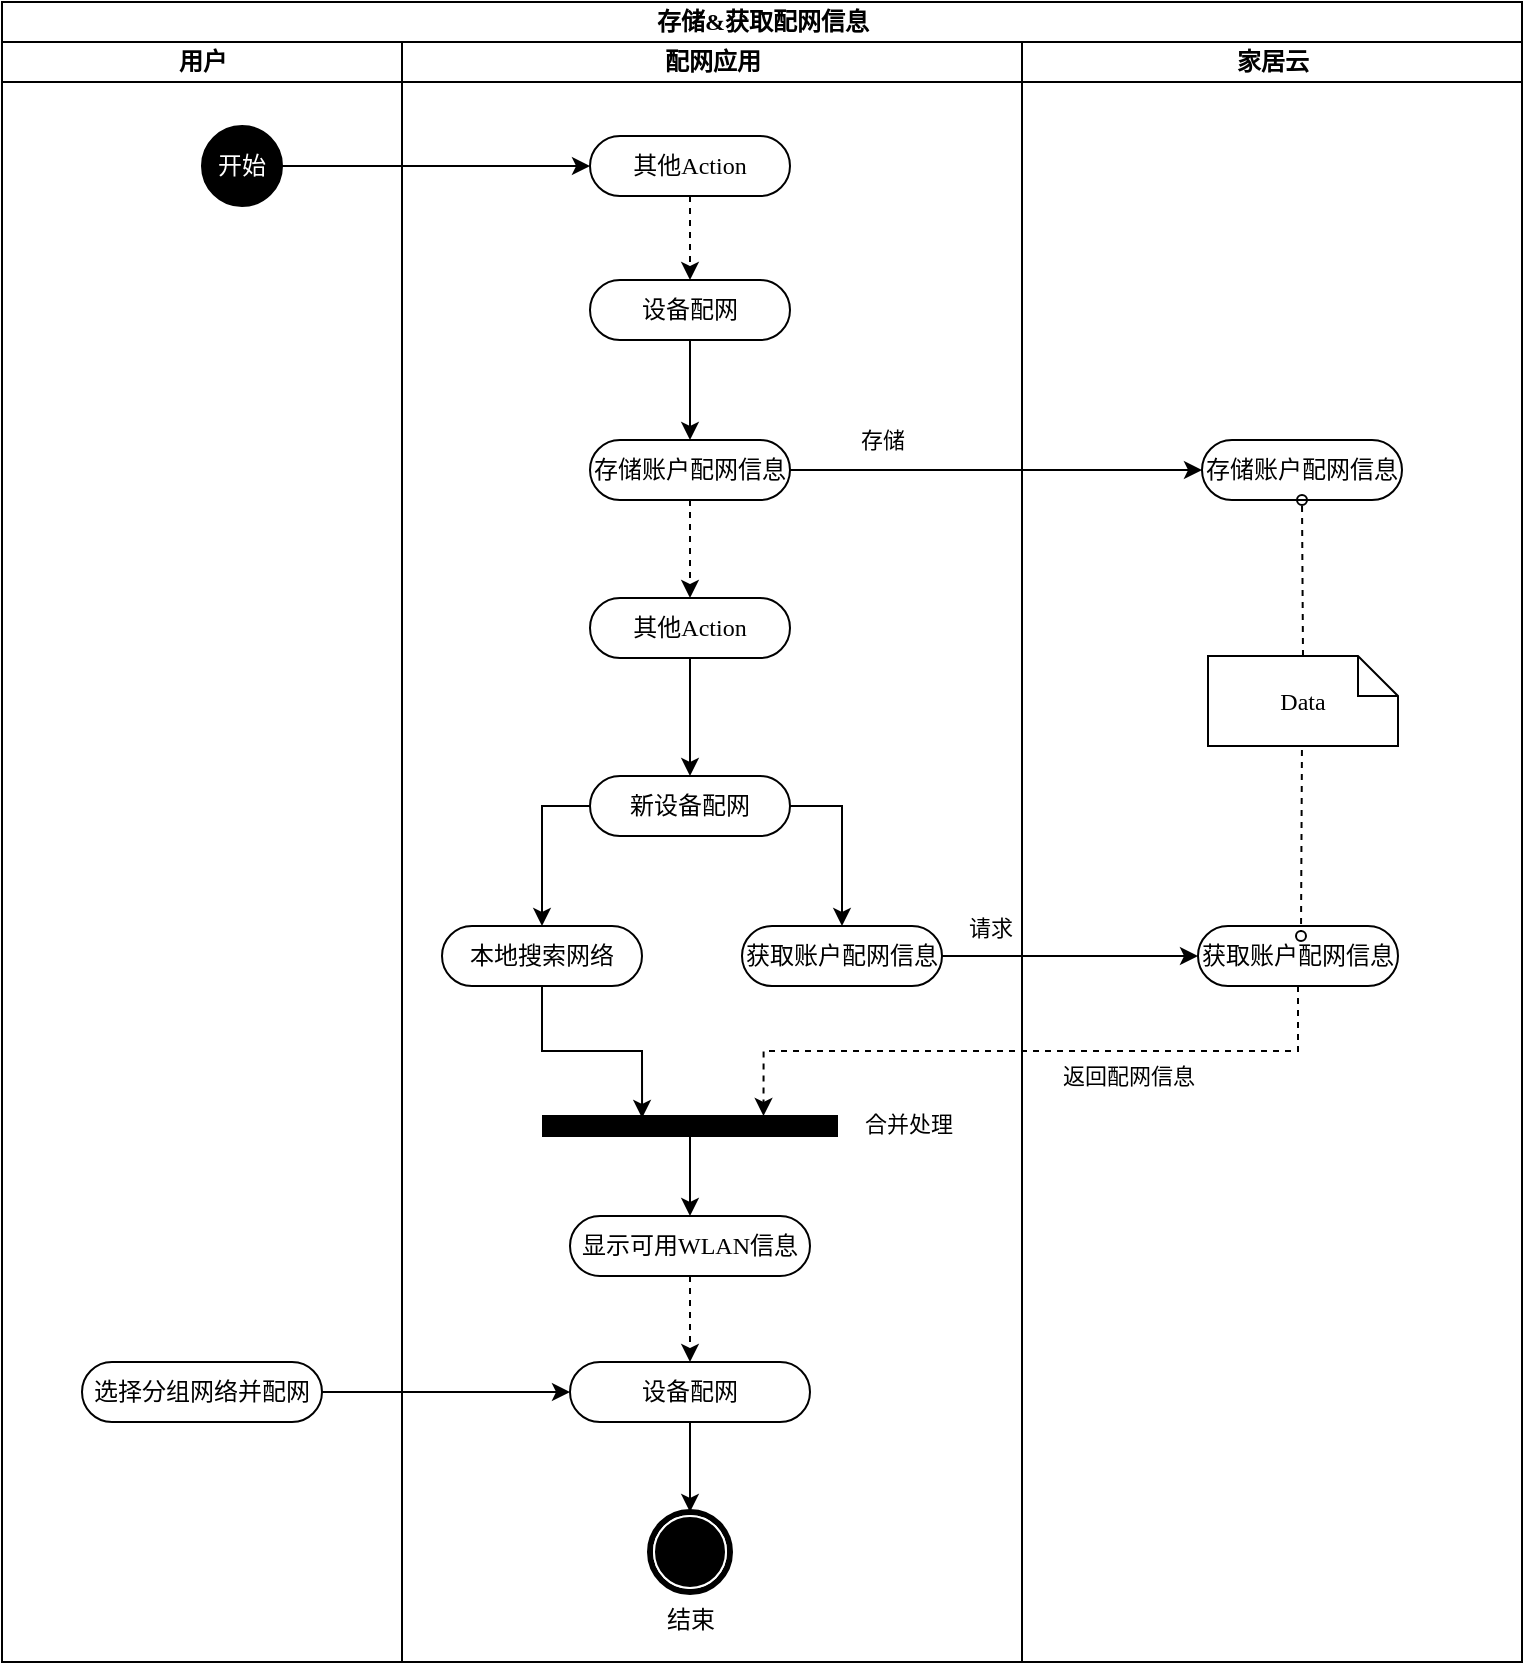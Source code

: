 <mxfile version="13.4.2" type="github">
  <diagram id="kgpKYQtTHZ0yAKxKKP6v" name="Page-1">
    <mxGraphModel dx="1422" dy="794" grid="1" gridSize="10" guides="1" tooltips="1" connect="1" arrows="1" fold="1" page="1" pageScale="1" pageWidth="850" pageHeight="1100" math="0" shadow="0">
      <root>
        <mxCell id="0" />
        <mxCell id="1" parent="0" />
        <mxCell id="CK65BjCgghkq_DTN6lFj-6" value="存储&amp;amp;获取配网信息" style="swimlane;html=1;childLayout=stackLayout;startSize=20;rounded=0;shadow=0;comic=0;labelBackgroundColor=none;strokeWidth=1;fontFamily=Verdana;fontSize=12;align=center;" parent="1" vertex="1">
          <mxGeometry x="40" y="20" width="760" height="830" as="geometry" />
        </mxCell>
        <mxCell id="CK65BjCgghkq_DTN6lFj-7" value="用户" style="swimlane;html=1;startSize=20;" parent="CK65BjCgghkq_DTN6lFj-6" vertex="1">
          <mxGeometry y="20" width="200" height="810" as="geometry" />
        </mxCell>
        <mxCell id="bpKa09PkJrvdBUxAPnXe-4" value="选择分组网络并配网" style="rounded=1;whiteSpace=wrap;html=1;shadow=0;comic=0;labelBackgroundColor=none;strokeWidth=1;fontFamily=Verdana;fontSize=12;align=center;arcSize=50;" vertex="1" parent="CK65BjCgghkq_DTN6lFj-7">
          <mxGeometry x="40" y="660" width="120" height="30" as="geometry" />
        </mxCell>
        <mxCell id="CK65BjCgghkq_DTN6lFj-1" value="&lt;font color=&quot;#ffffff&quot;&gt;开始&lt;/font&gt;" style="ellipse;whiteSpace=wrap;html=1;rounded=0;shadow=0;comic=0;labelBackgroundColor=none;strokeWidth=1;fillColor=#000000;fontFamily=Verdana;fontSize=12;align=center;" parent="CK65BjCgghkq_DTN6lFj-7" vertex="1">
          <mxGeometry x="100" y="42" width="40" height="40" as="geometry" />
        </mxCell>
        <mxCell id="CK65BjCgghkq_DTN6lFj-11" value="配网应用" style="swimlane;html=1;startSize=20;" parent="CK65BjCgghkq_DTN6lFj-6" vertex="1">
          <mxGeometry x="200" y="20" width="310" height="810" as="geometry" />
        </mxCell>
        <mxCell id="CK65BjCgghkq_DTN6lFj-22" style="edgeStyle=orthogonalEdgeStyle;rounded=0;orthogonalLoop=1;jettySize=auto;html=1;exitX=0.5;exitY=1;exitDx=0;exitDy=0;dashed=1;" parent="CK65BjCgghkq_DTN6lFj-11" source="CK65BjCgghkq_DTN6lFj-4" target="CK65BjCgghkq_DTN6lFj-21" edge="1">
          <mxGeometry relative="1" as="geometry" />
        </mxCell>
        <mxCell id="CK65BjCgghkq_DTN6lFj-4" value="存储账户配网信息" style="rounded=1;whiteSpace=wrap;html=1;shadow=0;comic=0;labelBackgroundColor=none;strokeWidth=1;fontFamily=Verdana;fontSize=12;align=center;arcSize=50;" parent="CK65BjCgghkq_DTN6lFj-11" vertex="1">
          <mxGeometry x="94" y="199" width="100" height="30" as="geometry" />
        </mxCell>
        <mxCell id="CK65BjCgghkq_DTN6lFj-14" style="edgeStyle=orthogonalEdgeStyle;rounded=0;orthogonalLoop=1;jettySize=auto;html=1;exitX=0.5;exitY=1;exitDx=0;exitDy=0;entryX=0.5;entryY=0;entryDx=0;entryDy=0;" parent="CK65BjCgghkq_DTN6lFj-11" source="CK65BjCgghkq_DTN6lFj-2" target="CK65BjCgghkq_DTN6lFj-4" edge="1">
          <mxGeometry relative="1" as="geometry" />
        </mxCell>
        <mxCell id="CK65BjCgghkq_DTN6lFj-2" value="设备配网" style="rounded=1;whiteSpace=wrap;html=1;shadow=0;comic=0;labelBackgroundColor=none;strokeWidth=1;fontFamily=Verdana;fontSize=12;align=center;arcSize=50;" parent="CK65BjCgghkq_DTN6lFj-11" vertex="1">
          <mxGeometry x="94" y="119" width="100" height="30" as="geometry" />
        </mxCell>
        <mxCell id="CK65BjCgghkq_DTN6lFj-20" style="edgeStyle=orthogonalEdgeStyle;rounded=0;orthogonalLoop=1;jettySize=auto;html=1;exitX=0.5;exitY=1;exitDx=0;exitDy=0;entryX=0.5;entryY=0;entryDx=0;entryDy=0;dashed=1;" parent="CK65BjCgghkq_DTN6lFj-11" source="CK65BjCgghkq_DTN6lFj-17" target="CK65BjCgghkq_DTN6lFj-2" edge="1">
          <mxGeometry relative="1" as="geometry" />
        </mxCell>
        <mxCell id="CK65BjCgghkq_DTN6lFj-17" value="其他Action" style="rounded=1;whiteSpace=wrap;html=1;shadow=0;comic=0;labelBackgroundColor=none;strokeWidth=1;fontFamily=Verdana;fontSize=12;align=center;arcSize=50;" parent="CK65BjCgghkq_DTN6lFj-11" vertex="1">
          <mxGeometry x="94" y="47" width="100" height="30" as="geometry" />
        </mxCell>
        <mxCell id="CK65BjCgghkq_DTN6lFj-30" style="edgeStyle=orthogonalEdgeStyle;rounded=0;orthogonalLoop=1;jettySize=auto;html=1;exitX=0.5;exitY=1;exitDx=0;exitDy=0;entryX=0.5;entryY=0;entryDx=0;entryDy=0;" parent="CK65BjCgghkq_DTN6lFj-11" source="CK65BjCgghkq_DTN6lFj-21" target="CK65BjCgghkq_DTN6lFj-29" edge="1">
          <mxGeometry relative="1" as="geometry" />
        </mxCell>
        <mxCell id="CK65BjCgghkq_DTN6lFj-21" value="其他Action" style="rounded=1;whiteSpace=wrap;html=1;shadow=0;comic=0;labelBackgroundColor=none;strokeWidth=1;fontFamily=Verdana;fontSize=12;align=center;arcSize=50;" parent="CK65BjCgghkq_DTN6lFj-11" vertex="1">
          <mxGeometry x="94" y="278" width="100" height="30" as="geometry" />
        </mxCell>
        <mxCell id="CK65BjCgghkq_DTN6lFj-38" style="edgeStyle=orthogonalEdgeStyle;rounded=0;orthogonalLoop=1;jettySize=auto;html=1;exitX=0.5;exitY=1;exitDx=0;exitDy=0;entryX=0.337;entryY=0.1;entryDx=0;entryDy=0;entryPerimeter=0;" parent="CK65BjCgghkq_DTN6lFj-11" source="CK65BjCgghkq_DTN6lFj-23" target="CK65BjCgghkq_DTN6lFj-27" edge="1">
          <mxGeometry relative="1" as="geometry" />
        </mxCell>
        <mxCell id="CK65BjCgghkq_DTN6lFj-23" value="本地搜索网络" style="rounded=1;whiteSpace=wrap;html=1;shadow=0;comic=0;labelBackgroundColor=none;strokeWidth=1;fontFamily=Verdana;fontSize=12;align=center;arcSize=50;" parent="CK65BjCgghkq_DTN6lFj-11" vertex="1">
          <mxGeometry x="20" y="442" width="100" height="30" as="geometry" />
        </mxCell>
        <mxCell id="CK65BjCgghkq_DTN6lFj-31" style="edgeStyle=orthogonalEdgeStyle;rounded=0;orthogonalLoop=1;jettySize=auto;html=1;exitX=0;exitY=0.5;exitDx=0;exitDy=0;" parent="CK65BjCgghkq_DTN6lFj-11" source="CK65BjCgghkq_DTN6lFj-29" target="CK65BjCgghkq_DTN6lFj-23" edge="1">
          <mxGeometry relative="1" as="geometry">
            <Array as="points">
              <mxPoint x="70" y="382" />
            </Array>
          </mxGeometry>
        </mxCell>
        <mxCell id="CK65BjCgghkq_DTN6lFj-32" style="edgeStyle=orthogonalEdgeStyle;rounded=0;orthogonalLoop=1;jettySize=auto;html=1;exitX=1;exitY=0.5;exitDx=0;exitDy=0;entryX=0.5;entryY=0;entryDx=0;entryDy=0;" parent="CK65BjCgghkq_DTN6lFj-11" source="CK65BjCgghkq_DTN6lFj-29" target="CK65BjCgghkq_DTN6lFj-28" edge="1">
          <mxGeometry relative="1" as="geometry" />
        </mxCell>
        <mxCell id="CK65BjCgghkq_DTN6lFj-29" value="新设备配网" style="rounded=1;whiteSpace=wrap;html=1;shadow=0;comic=0;labelBackgroundColor=none;strokeWidth=1;fontFamily=Verdana;fontSize=12;align=center;arcSize=50;" parent="CK65BjCgghkq_DTN6lFj-11" vertex="1">
          <mxGeometry x="94" y="367" width="100" height="30" as="geometry" />
        </mxCell>
        <mxCell id="CK65BjCgghkq_DTN6lFj-44" style="edgeStyle=orthogonalEdgeStyle;rounded=0;orthogonalLoop=1;jettySize=auto;html=1;exitX=0.5;exitY=1;exitDx=0;exitDy=0;" parent="CK65BjCgghkq_DTN6lFj-11" source="CK65BjCgghkq_DTN6lFj-27" target="CK65BjCgghkq_DTN6lFj-43" edge="1">
          <mxGeometry relative="1" as="geometry" />
        </mxCell>
        <mxCell id="CK65BjCgghkq_DTN6lFj-27" value="" style="whiteSpace=wrap;html=1;rounded=0;shadow=0;comic=0;labelBackgroundColor=none;strokeWidth=1;fillColor=#000000;fontFamily=Verdana;fontSize=12;align=center;rotation=0;" parent="CK65BjCgghkq_DTN6lFj-11" vertex="1">
          <mxGeometry x="70.5" y="537" width="147" height="10" as="geometry" />
        </mxCell>
        <mxCell id="bpKa09PkJrvdBUxAPnXe-2" style="edgeStyle=orthogonalEdgeStyle;rounded=0;orthogonalLoop=1;jettySize=auto;html=1;exitX=0.5;exitY=1;exitDx=0;exitDy=0;entryX=0.5;entryY=0;entryDx=0;entryDy=0;dashed=1;" edge="1" parent="CK65BjCgghkq_DTN6lFj-11" source="CK65BjCgghkq_DTN6lFj-43" target="bpKa09PkJrvdBUxAPnXe-1">
          <mxGeometry relative="1" as="geometry" />
        </mxCell>
        <mxCell id="CK65BjCgghkq_DTN6lFj-43" value="显示可用WLAN信息" style="rounded=1;whiteSpace=wrap;html=1;shadow=0;comic=0;labelBackgroundColor=none;strokeWidth=1;fontFamily=Verdana;fontSize=12;align=center;arcSize=50;" parent="CK65BjCgghkq_DTN6lFj-11" vertex="1">
          <mxGeometry x="84" y="587" width="120" height="30" as="geometry" />
        </mxCell>
        <mxCell id="CK65BjCgghkq_DTN6lFj-45" value="结束" style="shape=mxgraph.bpmn.shape;html=1;verticalLabelPosition=bottom;labelBackgroundColor=#ffffff;verticalAlign=top;perimeter=ellipsePerimeter;outline=end;symbol=terminate;rounded=0;shadow=0;comic=0;strokeWidth=1;fontFamily=Verdana;fontSize=12;align=center;" parent="CK65BjCgghkq_DTN6lFj-11" vertex="1">
          <mxGeometry x="124" y="735" width="40" height="40" as="geometry" />
        </mxCell>
        <mxCell id="bpKa09PkJrvdBUxAPnXe-3" style="edgeStyle=orthogonalEdgeStyle;rounded=0;orthogonalLoop=1;jettySize=auto;html=1;exitX=0.5;exitY=1;exitDx=0;exitDy=0;entryX=0.5;entryY=0;entryDx=0;entryDy=0;" edge="1" parent="CK65BjCgghkq_DTN6lFj-11" source="bpKa09PkJrvdBUxAPnXe-1" target="CK65BjCgghkq_DTN6lFj-45">
          <mxGeometry relative="1" as="geometry" />
        </mxCell>
        <mxCell id="bpKa09PkJrvdBUxAPnXe-1" value="设备配网" style="rounded=1;whiteSpace=wrap;html=1;shadow=0;comic=0;labelBackgroundColor=none;strokeWidth=1;fontFamily=Verdana;fontSize=12;align=center;arcSize=50;" vertex="1" parent="CK65BjCgghkq_DTN6lFj-11">
          <mxGeometry x="84" y="660" width="120" height="30" as="geometry" />
        </mxCell>
        <mxCell id="CK65BjCgghkq_DTN6lFj-28" value="获取账户配网信息" style="rounded=1;whiteSpace=wrap;html=1;shadow=0;comic=0;labelBackgroundColor=none;strokeWidth=1;fontFamily=Verdana;fontSize=12;align=center;arcSize=50;" parent="CK65BjCgghkq_DTN6lFj-11" vertex="1">
          <mxGeometry x="170" y="442" width="100" height="30" as="geometry" />
        </mxCell>
        <mxCell id="CK65BjCgghkq_DTN6lFj-42" value="合并处理" style="edgeLabel;html=1;align=center;verticalAlign=middle;resizable=0;points=[];" parent="CK65BjCgghkq_DTN6lFj-11" vertex="1" connectable="0">
          <mxGeometry x="260" y="539" as="geometry">
            <mxPoint x="-7" y="2" as="offset" />
          </mxGeometry>
        </mxCell>
        <mxCell id="CK65BjCgghkq_DTN6lFj-40" value="请求" style="edgeLabel;html=1;align=center;verticalAlign=middle;resizable=0;points=[];" parent="CK65BjCgghkq_DTN6lFj-11" vertex="1" connectable="0">
          <mxGeometry x="310" y="437" as="geometry">
            <mxPoint x="-16" y="6" as="offset" />
          </mxGeometry>
        </mxCell>
        <mxCell id="CK65BjCgghkq_DTN6lFj-12" value="家居云" style="swimlane;html=1;startSize=20;" parent="CK65BjCgghkq_DTN6lFj-6" vertex="1">
          <mxGeometry x="510" y="20" width="250" height="810" as="geometry" />
        </mxCell>
        <mxCell id="CK65BjCgghkq_DTN6lFj-33" value="获取账户配网信息" style="rounded=1;whiteSpace=wrap;html=1;shadow=0;comic=0;labelBackgroundColor=none;strokeWidth=1;fontFamily=Verdana;fontSize=12;align=center;arcSize=50;" parent="CK65BjCgghkq_DTN6lFj-12" vertex="1">
          <mxGeometry x="88" y="442" width="100" height="30" as="geometry" />
        </mxCell>
        <mxCell id="CK65BjCgghkq_DTN6lFj-34" style="edgeStyle=none;rounded=0;html=1;dashed=1;labelBackgroundColor=none;startArrow=none;startFill=0;startSize=5;endArrow=oval;endFill=0;endSize=5;jettySize=auto;orthogonalLoop=1;strokeWidth=1;fontFamily=Verdana;fontSize=12;exitX=0.5;exitY=1;exitDx=0;exitDy=0;exitPerimeter=0;" parent="CK65BjCgghkq_DTN6lFj-12" source="CK65BjCgghkq_DTN6lFj-24" edge="1">
          <mxGeometry relative="1" as="geometry">
            <mxPoint x="140" y="525" as="sourcePoint" />
            <mxPoint x="139.5" y="447" as="targetPoint" />
            <Array as="points">
              <mxPoint x="140" y="347" />
            </Array>
          </mxGeometry>
        </mxCell>
        <mxCell id="CK65BjCgghkq_DTN6lFj-15" value="存储账户配网信息" style="rounded=1;whiteSpace=wrap;html=1;shadow=0;comic=0;labelBackgroundColor=none;strokeWidth=1;fontFamily=Verdana;fontSize=12;align=center;arcSize=50;" parent="CK65BjCgghkq_DTN6lFj-12" vertex="1">
          <mxGeometry x="90" y="199" width="100" height="30" as="geometry" />
        </mxCell>
        <mxCell id="CK65BjCgghkq_DTN6lFj-24" value="Data" style="shape=note;whiteSpace=wrap;html=1;rounded=0;shadow=0;comic=0;labelBackgroundColor=none;strokeWidth=1;fontFamily=Verdana;fontSize=12;align=center;size=20;" parent="CK65BjCgghkq_DTN6lFj-12" vertex="1">
          <mxGeometry x="93" y="307" width="95" height="45" as="geometry" />
        </mxCell>
        <mxCell id="CK65BjCgghkq_DTN6lFj-26" style="edgeStyle=none;rounded=0;html=1;dashed=1;labelBackgroundColor=none;startArrow=none;startFill=0;startSize=5;endArrow=oval;endFill=0;endSize=5;jettySize=auto;orthogonalLoop=1;strokeWidth=1;fontFamily=Verdana;fontSize=12;exitX=0.5;exitY=0;exitDx=0;exitDy=0;exitPerimeter=0;" parent="CK65BjCgghkq_DTN6lFj-12" source="CK65BjCgghkq_DTN6lFj-24" edge="1">
          <mxGeometry relative="1" as="geometry">
            <mxPoint x="171.0" y="204" as="sourcePoint" />
            <mxPoint x="140.0" y="229" as="targetPoint" />
          </mxGeometry>
        </mxCell>
        <mxCell id="CK65BjCgghkq_DTN6lFj-16" style="edgeStyle=orthogonalEdgeStyle;rounded=0;orthogonalLoop=1;jettySize=auto;html=1;exitX=1;exitY=0.5;exitDx=0;exitDy=0;entryX=0;entryY=0.5;entryDx=0;entryDy=0;" parent="CK65BjCgghkq_DTN6lFj-6" source="CK65BjCgghkq_DTN6lFj-4" target="CK65BjCgghkq_DTN6lFj-15" edge="1">
          <mxGeometry relative="1" as="geometry" />
        </mxCell>
        <mxCell id="CK65BjCgghkq_DTN6lFj-41" value="存储" style="edgeLabel;html=1;align=center;verticalAlign=middle;resizable=0;points=[];" parent="CK65BjCgghkq_DTN6lFj-16" vertex="1" connectable="0">
          <mxGeometry x="-0.233" y="2" relative="1" as="geometry">
            <mxPoint x="-33" y="-13" as="offset" />
          </mxGeometry>
        </mxCell>
        <mxCell id="CK65BjCgghkq_DTN6lFj-18" style="edgeStyle=orthogonalEdgeStyle;rounded=0;orthogonalLoop=1;jettySize=auto;html=1;exitX=1;exitY=0.5;exitDx=0;exitDy=0;entryX=0;entryY=0.5;entryDx=0;entryDy=0;" parent="CK65BjCgghkq_DTN6lFj-6" source="CK65BjCgghkq_DTN6lFj-1" target="CK65BjCgghkq_DTN6lFj-17" edge="1">
          <mxGeometry relative="1" as="geometry" />
        </mxCell>
        <mxCell id="CK65BjCgghkq_DTN6lFj-35" style="edgeStyle=orthogonalEdgeStyle;rounded=0;orthogonalLoop=1;jettySize=auto;html=1;exitX=1;exitY=0.5;exitDx=0;exitDy=0;entryX=0;entryY=0.5;entryDx=0;entryDy=0;" parent="CK65BjCgghkq_DTN6lFj-6" source="CK65BjCgghkq_DTN6lFj-28" target="CK65BjCgghkq_DTN6lFj-33" edge="1">
          <mxGeometry relative="1" as="geometry" />
        </mxCell>
        <mxCell id="CK65BjCgghkq_DTN6lFj-37" style="edgeStyle=orthogonalEdgeStyle;rounded=0;orthogonalLoop=1;jettySize=auto;html=1;exitX=0.5;exitY=1;exitDx=0;exitDy=0;entryX=0.75;entryY=0;entryDx=0;entryDy=0;dashed=1;" parent="CK65BjCgghkq_DTN6lFj-6" source="CK65BjCgghkq_DTN6lFj-33" target="CK65BjCgghkq_DTN6lFj-27" edge="1">
          <mxGeometry relative="1" as="geometry" />
        </mxCell>
        <mxCell id="CK65BjCgghkq_DTN6lFj-39" value="返回配网信息" style="edgeLabel;html=1;align=center;verticalAlign=middle;resizable=0;points=[];" parent="CK65BjCgghkq_DTN6lFj-37" vertex="1" connectable="0">
          <mxGeometry x="-0.293" y="-1" relative="1" as="geometry">
            <mxPoint y="13.5" as="offset" />
          </mxGeometry>
        </mxCell>
        <mxCell id="bpKa09PkJrvdBUxAPnXe-5" style="edgeStyle=orthogonalEdgeStyle;rounded=0;orthogonalLoop=1;jettySize=auto;html=1;exitX=1;exitY=0.5;exitDx=0;exitDy=0;entryX=0;entryY=0.5;entryDx=0;entryDy=0;" edge="1" parent="CK65BjCgghkq_DTN6lFj-6" source="bpKa09PkJrvdBUxAPnXe-4" target="bpKa09PkJrvdBUxAPnXe-1">
          <mxGeometry relative="1" as="geometry" />
        </mxCell>
      </root>
    </mxGraphModel>
  </diagram>
</mxfile>
